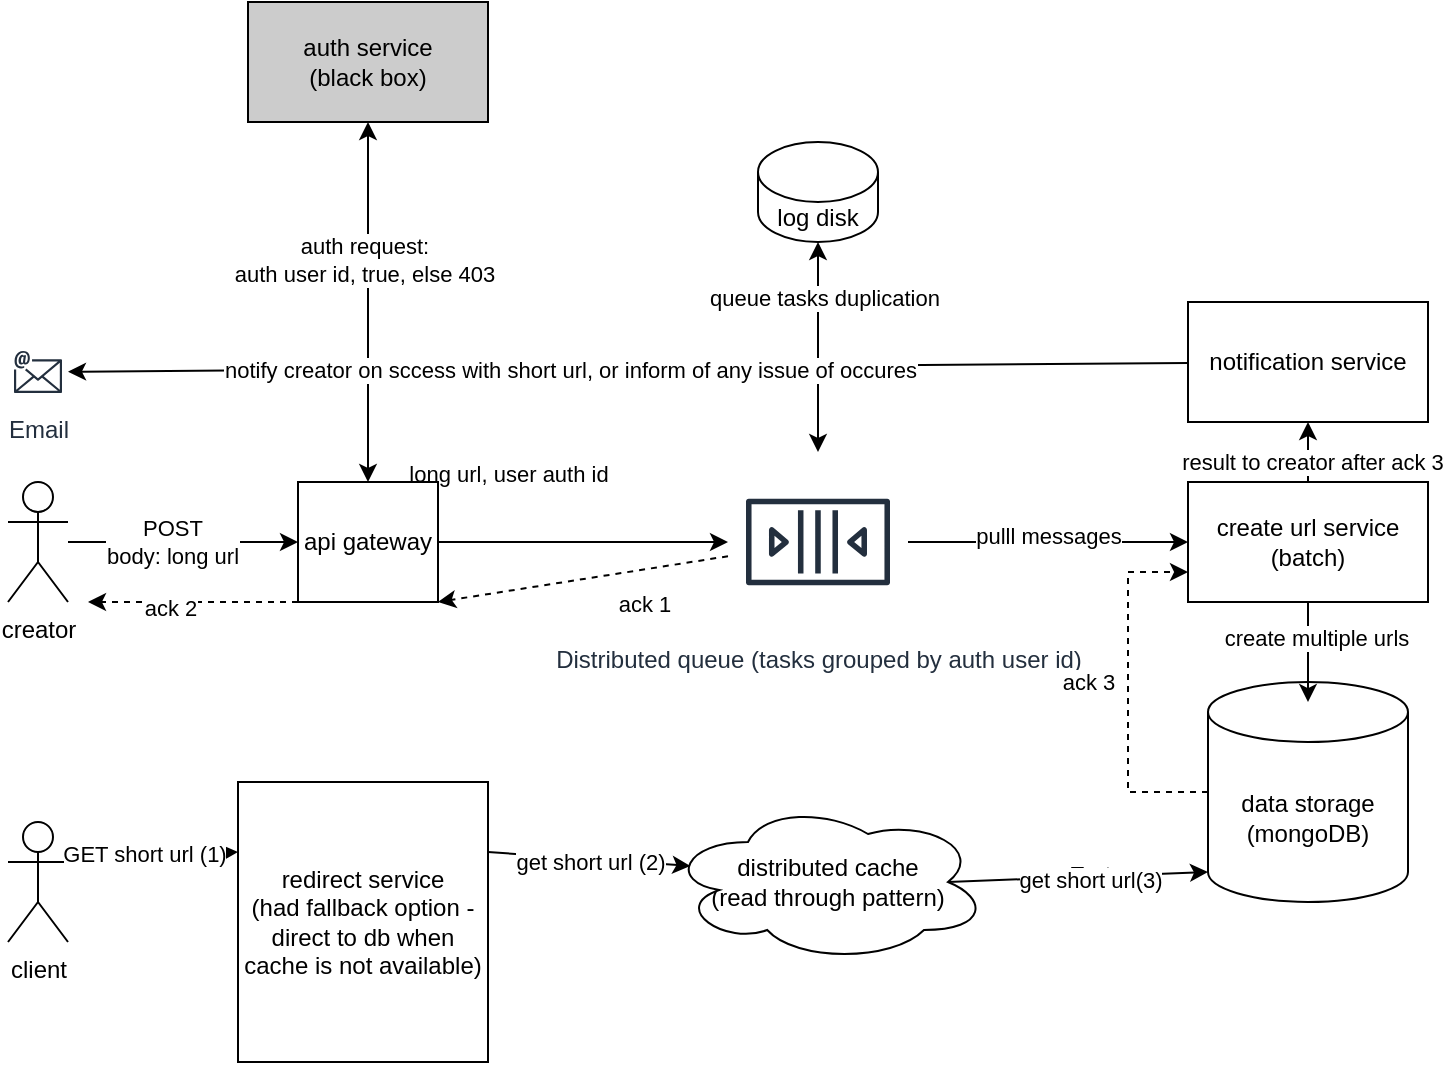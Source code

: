 <mxfile version="24.3.1" type="google">
  <diagram name="Page-1" id="F-y-0sWaQkqpVioM3E1m">
    <mxGraphModel grid="1" page="1" gridSize="10" guides="1" tooltips="1" connect="1" arrows="1" fold="1" pageScale="1" pageWidth="850" pageHeight="1100" math="0" shadow="0">
      <root>
        <mxCell id="0" />
        <mxCell id="1" parent="0" />
        <mxCell id="bNnXcnh-NX75GQILxVVv-1" value="creator" style="shape=umlActor;verticalLabelPosition=bottom;verticalAlign=top;html=1;outlineConnect=0;" vertex="1" parent="1">
          <mxGeometry x="40" y="120" width="30" height="60" as="geometry" />
        </mxCell>
        <mxCell id="bNnXcnh-NX75GQILxVVv-2" value="client" style="shape=umlActor;verticalLabelPosition=bottom;verticalAlign=top;html=1;outlineConnect=0;" vertex="1" parent="1">
          <mxGeometry x="40" y="290" width="30" height="60" as="geometry" />
        </mxCell>
        <mxCell id="bNnXcnh-NX75GQILxVVv-3" value="create url service&lt;br&gt;(batch)" style="rounded=0;whiteSpace=wrap;html=1;" vertex="1" parent="1">
          <mxGeometry x="630" y="120" width="120" height="60" as="geometry" />
        </mxCell>
        <mxCell id="bNnXcnh-NX75GQILxVVv-6" value="Distributed queue (tasks grouped by auth user id)" style="sketch=0;outlineConnect=0;fontColor=#232F3E;gradientColor=none;strokeColor=#232F3E;fillColor=#ffffff;dashed=0;verticalLabelPosition=bottom;verticalAlign=top;align=center;html=1;fontSize=12;fontStyle=0;aspect=fixed;shape=mxgraph.aws4.resourceIcon;resIcon=mxgraph.aws4.queue;" vertex="1" parent="1">
          <mxGeometry x="400" y="105" width="90" height="90" as="geometry" />
        </mxCell>
        <mxCell id="bNnXcnh-NX75GQILxVVv-7" value="auth service&lt;br&gt;(black box)" style="rounded=0;whiteSpace=wrap;html=1;fillColor=#CCCCCC;" vertex="1" parent="1">
          <mxGeometry x="160" y="-120" width="120" height="60" as="geometry" />
        </mxCell>
        <mxCell id="bNnXcnh-NX75GQILxVVv-9" value="" style="endArrow=classic;html=1;rounded=0;entryX=0;entryY=0.5;entryDx=0;entryDy=0;" edge="1" parent="1" source="bNnXcnh-NX75GQILxVVv-1" target="bNnXcnh-NX75GQILxVVv-24">
          <mxGeometry width="50" height="50" relative="1" as="geometry">
            <mxPoint x="400" y="410" as="sourcePoint" />
            <mxPoint x="180" y="150" as="targetPoint" />
          </mxGeometry>
        </mxCell>
        <mxCell id="bNnXcnh-NX75GQILxVVv-10" value="POST&lt;br&gt;body: long url" style="edgeLabel;html=1;align=center;verticalAlign=middle;resizable=0;points=[];" connectable="0" vertex="1" parent="bNnXcnh-NX75GQILxVVv-9">
          <mxGeometry x="-0.345" y="-1" relative="1" as="geometry">
            <mxPoint x="14" y="-1" as="offset" />
          </mxGeometry>
        </mxCell>
        <mxCell id="bNnXcnh-NX75GQILxVVv-13" value="notification service" style="rounded=0;whiteSpace=wrap;html=1;" vertex="1" parent="1">
          <mxGeometry x="630" y="30" width="120" height="60" as="geometry" />
        </mxCell>
        <mxCell id="bNnXcnh-NX75GQILxVVv-14" value="" style="endArrow=classic;startArrow=classic;html=1;rounded=0;entryX=0.5;entryY=1;entryDx=0;entryDy=0;exitX=0.5;exitY=0;exitDx=0;exitDy=0;" edge="1" parent="1" source="bNnXcnh-NX75GQILxVVv-24" target="bNnXcnh-NX75GQILxVVv-7">
          <mxGeometry width="50" height="50" relative="1" as="geometry">
            <mxPoint x="220" y="110" as="sourcePoint" />
            <mxPoint x="240" y="20" as="targetPoint" />
          </mxGeometry>
        </mxCell>
        <mxCell id="bNnXcnh-NX75GQILxVVv-15" value="auth request:&lt;br&gt;auth user id, true, else 403" style="edgeLabel;html=1;align=center;verticalAlign=middle;resizable=0;points=[];" connectable="0" vertex="1" parent="bNnXcnh-NX75GQILxVVv-14">
          <mxGeometry x="0.235" y="2" relative="1" as="geometry">
            <mxPoint as="offset" />
          </mxGeometry>
        </mxCell>
        <mxCell id="bNnXcnh-NX75GQILxVVv-16" value="" style="endArrow=classic;html=1;rounded=0;exitX=1;exitY=0.5;exitDx=0;exitDy=0;" edge="1" parent="1" source="bNnXcnh-NX75GQILxVVv-24" target="bNnXcnh-NX75GQILxVVv-6">
          <mxGeometry width="50" height="50" relative="1" as="geometry">
            <mxPoint x="260" y="150" as="sourcePoint" />
            <mxPoint x="380" y="20" as="targetPoint" />
          </mxGeometry>
        </mxCell>
        <mxCell id="bNnXcnh-NX75GQILxVVv-17" value="long url, user auth id" style="edgeLabel;html=1;align=center;verticalAlign=middle;resizable=0;points=[];" connectable="0" vertex="1" parent="bNnXcnh-NX75GQILxVVv-16">
          <mxGeometry x="-0.533" y="1" relative="1" as="geometry">
            <mxPoint x="1" y="-33" as="offset" />
          </mxGeometry>
        </mxCell>
        <mxCell id="bNnXcnh-NX75GQILxVVv-19" value="" style="endArrow=classic;html=1;rounded=0;dashed=1;entryX=1;entryY=1;entryDx=0;entryDy=0;" edge="1" parent="1" source="bNnXcnh-NX75GQILxVVv-6" target="bNnXcnh-NX75GQILxVVv-24">
          <mxGeometry width="50" height="50" relative="1" as="geometry">
            <mxPoint x="400" y="180" as="sourcePoint" />
            <mxPoint x="240" y="170" as="targetPoint" />
          </mxGeometry>
        </mxCell>
        <mxCell id="bNnXcnh-NX75GQILxVVv-20" value="ack 1" style="edgeLabel;html=1;align=center;verticalAlign=middle;resizable=0;points=[];" connectable="0" vertex="1" parent="bNnXcnh-NX75GQILxVVv-19">
          <mxGeometry x="-0.438" y="3" relative="1" as="geometry">
            <mxPoint x="-2" y="14" as="offset" />
          </mxGeometry>
        </mxCell>
        <mxCell id="bNnXcnh-NX75GQILxVVv-21" value="" style="endArrow=classic;html=1;rounded=0;dashed=1;exitX=0;exitY=1;exitDx=0;exitDy=0;" edge="1" parent="1" source="bNnXcnh-NX75GQILxVVv-24">
          <mxGeometry width="50" height="50" relative="1" as="geometry">
            <mxPoint x="150" y="210" as="sourcePoint" />
            <mxPoint x="80" y="180" as="targetPoint" />
          </mxGeometry>
        </mxCell>
        <mxCell id="bNnXcnh-NX75GQILxVVv-22" value="ack 2" style="edgeLabel;html=1;align=center;verticalAlign=middle;resizable=0;points=[];" connectable="0" vertex="1" parent="bNnXcnh-NX75GQILxVVv-21">
          <mxGeometry x="-0.438" y="3" relative="1" as="geometry">
            <mxPoint x="-35" as="offset" />
          </mxGeometry>
        </mxCell>
        <mxCell id="bNnXcnh-NX75GQILxVVv-24" value="api gateway" style="rounded=0;whiteSpace=wrap;html=1;" vertex="1" parent="1">
          <mxGeometry x="185" y="120" width="70" height="60" as="geometry" />
        </mxCell>
        <mxCell id="bNnXcnh-NX75GQILxVVv-25" value="Email" style="sketch=0;outlineConnect=0;fontColor=#232F3E;gradientColor=none;strokeColor=#232F3E;fillColor=#ffffff;dashed=0;verticalLabelPosition=bottom;verticalAlign=top;align=center;html=1;fontSize=12;fontStyle=0;aspect=fixed;shape=mxgraph.aws4.resourceIcon;resIcon=mxgraph.aws4.email;" vertex="1" parent="1">
          <mxGeometry x="40" y="50" width="30" height="30" as="geometry" />
        </mxCell>
        <mxCell id="bNnXcnh-NX75GQILxVVv-26" value="" style="endArrow=classic;html=1;rounded=0;entryX=0;entryY=0.5;entryDx=0;entryDy=0;" edge="1" parent="1" source="bNnXcnh-NX75GQILxVVv-6" target="bNnXcnh-NX75GQILxVVv-3">
          <mxGeometry width="50" height="50" relative="1" as="geometry">
            <mxPoint x="400" y="170" as="sourcePoint" />
            <mxPoint x="450" y="120" as="targetPoint" />
          </mxGeometry>
        </mxCell>
        <mxCell id="bNnXcnh-NX75GQILxVVv-27" value="pulll messages" style="edgeLabel;html=1;align=center;verticalAlign=middle;resizable=0;points=[];" connectable="0" vertex="1" parent="bNnXcnh-NX75GQILxVVv-26">
          <mxGeometry y="3" relative="1" as="geometry">
            <mxPoint as="offset" />
          </mxGeometry>
        </mxCell>
        <mxCell id="bNnXcnh-NX75GQILxVVv-28" value="log disk" style="shape=cylinder3;whiteSpace=wrap;html=1;boundedLbl=1;backgroundOutline=1;size=15;" vertex="1" parent="1">
          <mxGeometry x="415" y="-50" width="60" height="50" as="geometry" />
        </mxCell>
        <mxCell id="bNnXcnh-NX75GQILxVVv-30" value="" style="endArrow=classic;startArrow=classic;html=1;rounded=0;entryX=0.5;entryY=1;entryDx=0;entryDy=0;entryPerimeter=0;" edge="1" parent="1" source="bNnXcnh-NX75GQILxVVv-6" target="bNnXcnh-NX75GQILxVVv-28">
          <mxGeometry width="50" height="50" relative="1" as="geometry">
            <mxPoint x="430" y="90" as="sourcePoint" />
            <mxPoint x="480" y="40" as="targetPoint" />
          </mxGeometry>
        </mxCell>
        <mxCell id="bNnXcnh-NX75GQILxVVv-31" value="queue tasks duplication" style="edgeLabel;html=1;align=center;verticalAlign=middle;resizable=0;points=[];" connectable="0" vertex="1" parent="bNnXcnh-NX75GQILxVVv-30">
          <mxGeometry x="0.467" y="-3" relative="1" as="geometry">
            <mxPoint as="offset" />
          </mxGeometry>
        </mxCell>
        <mxCell id="bNnXcnh-NX75GQILxVVv-32" value="data storage&lt;br&gt;(mongoDB)" style="shape=cylinder3;whiteSpace=wrap;html=1;boundedLbl=1;backgroundOutline=1;size=15;" vertex="1" parent="1">
          <mxGeometry x="640" y="220" width="100" height="110" as="geometry" />
        </mxCell>
        <mxCell id="bNnXcnh-NX75GQILxVVv-33" value="" style="endArrow=classic;html=1;rounded=0;entryX=0.5;entryY=0.091;entryDx=0;entryDy=0;entryPerimeter=0;exitX=0.5;exitY=1;exitDx=0;exitDy=0;" edge="1" parent="1" source="bNnXcnh-NX75GQILxVVv-3" target="bNnXcnh-NX75GQILxVVv-32">
          <mxGeometry width="50" height="50" relative="1" as="geometry">
            <mxPoint x="600" y="220" as="sourcePoint" />
            <mxPoint x="450" y="430" as="targetPoint" />
          </mxGeometry>
        </mxCell>
        <mxCell id="bNnXcnh-NX75GQILxVVv-34" value="create multiple urls" style="edgeLabel;html=1;align=center;verticalAlign=middle;resizable=0;points=[];" connectable="0" vertex="1" parent="bNnXcnh-NX75GQILxVVv-33">
          <mxGeometry x="-0.28" y="4" relative="1" as="geometry">
            <mxPoint as="offset" />
          </mxGeometry>
        </mxCell>
        <mxCell id="bNnXcnh-NX75GQILxVVv-35" value="" style="endArrow=classic;html=1;rounded=0;entryX=0;entryY=0.75;entryDx=0;entryDy=0;dashed=1;exitX=0;exitY=0.5;exitDx=0;exitDy=0;exitPerimeter=0;" edge="1" parent="1" source="bNnXcnh-NX75GQILxVVv-32" target="bNnXcnh-NX75GQILxVVv-3">
          <mxGeometry width="50" height="50" relative="1" as="geometry">
            <mxPoint x="610" y="240" as="sourcePoint" />
            <mxPoint x="450" y="120" as="targetPoint" />
            <Array as="points">
              <mxPoint x="600" y="275" />
              <mxPoint x="600" y="165" />
            </Array>
          </mxGeometry>
        </mxCell>
        <mxCell id="bNnXcnh-NX75GQILxVVv-37" value="ack 3" style="edgeLabel;html=1;align=center;verticalAlign=middle;resizable=0;points=[];" connectable="0" vertex="1" parent="bNnXcnh-NX75GQILxVVv-35">
          <mxGeometry x="-0.38" relative="1" as="geometry">
            <mxPoint x="-20" y="-39" as="offset" />
          </mxGeometry>
        </mxCell>
        <mxCell id="bNnXcnh-NX75GQILxVVv-38" value="" style="endArrow=classic;html=1;rounded=0;entryX=0.5;entryY=1;entryDx=0;entryDy=0;" edge="1" parent="1" source="bNnXcnh-NX75GQILxVVv-3" target="bNnXcnh-NX75GQILxVVv-13">
          <mxGeometry width="50" height="50" relative="1" as="geometry">
            <mxPoint x="400" y="170" as="sourcePoint" />
            <mxPoint x="450" y="120" as="targetPoint" />
          </mxGeometry>
        </mxCell>
        <mxCell id="bNnXcnh-NX75GQILxVVv-44" value="result to creator after ack 3" style="edgeLabel;html=1;align=center;verticalAlign=middle;resizable=0;points=[];" connectable="0" vertex="1" parent="bNnXcnh-NX75GQILxVVv-38">
          <mxGeometry x="-0.333" y="-2" relative="1" as="geometry">
            <mxPoint as="offset" />
          </mxGeometry>
        </mxCell>
        <mxCell id="bNnXcnh-NX75GQILxVVv-40" value="" style="endArrow=classic;html=1;rounded=0;" edge="1" parent="1" source="bNnXcnh-NX75GQILxVVv-13" target="bNnXcnh-NX75GQILxVVv-25">
          <mxGeometry width="50" height="50" relative="1" as="geometry">
            <mxPoint x="400" y="170" as="sourcePoint" />
            <mxPoint x="450" y="120" as="targetPoint" />
          </mxGeometry>
        </mxCell>
        <mxCell id="bNnXcnh-NX75GQILxVVv-41" value="notify creator on sccess with short url, or inform of any issue of occures" style="edgeLabel;html=1;align=center;verticalAlign=middle;resizable=0;points=[];" connectable="0" vertex="1" parent="bNnXcnh-NX75GQILxVVv-40">
          <mxGeometry x="0.104" y="1" relative="1" as="geometry">
            <mxPoint as="offset" />
          </mxGeometry>
        </mxCell>
        <mxCell id="bNnXcnh-NX75GQILxVVv-46" value="redirect service&lt;br&gt;(had fallback option - direct to db when cache is not available)" style="rounded=0;whiteSpace=wrap;html=1;" vertex="1" parent="1">
          <mxGeometry x="155" y="270" width="125" height="140" as="geometry" />
        </mxCell>
        <mxCell id="bNnXcnh-NX75GQILxVVv-47" value="" style="endArrow=classic;html=1;rounded=0;exitX=1;exitY=0.333;exitDx=0;exitDy=0;exitPerimeter=0;entryX=0;entryY=0.25;entryDx=0;entryDy=0;" edge="1" parent="1" source="bNnXcnh-NX75GQILxVVv-2" target="bNnXcnh-NX75GQILxVVv-46">
          <mxGeometry width="50" height="50" relative="1" as="geometry">
            <mxPoint x="350" y="310" as="sourcePoint" />
            <mxPoint x="400" y="260" as="targetPoint" />
          </mxGeometry>
        </mxCell>
        <mxCell id="bNnXcnh-NX75GQILxVVv-48" value="GET short url (1)" style="edgeLabel;html=1;align=center;verticalAlign=middle;resizable=0;points=[];" connectable="0" vertex="1" parent="bNnXcnh-NX75GQILxVVv-47">
          <mxGeometry x="-0.124" y="2" relative="1" as="geometry">
            <mxPoint as="offset" />
          </mxGeometry>
        </mxCell>
        <mxCell id="bNnXcnh-NX75GQILxVVv-49" value="distributed cache&lt;br&gt;(read through pattern)" style="ellipse;shape=cloud;whiteSpace=wrap;html=1;" vertex="1" parent="1">
          <mxGeometry x="370" y="280" width="160" height="80" as="geometry" />
        </mxCell>
        <mxCell id="bNnXcnh-NX75GQILxVVv-50" value="" style="endArrow=classic;html=1;rounded=0;exitX=1;exitY=0.25;exitDx=0;exitDy=0;entryX=0.07;entryY=0.4;entryDx=0;entryDy=0;entryPerimeter=0;" edge="1" parent="1" source="bNnXcnh-NX75GQILxVVv-46" target="bNnXcnh-NX75GQILxVVv-49">
          <mxGeometry width="50" height="50" relative="1" as="geometry">
            <mxPoint x="350" y="310" as="sourcePoint" />
            <mxPoint x="400" y="260" as="targetPoint" />
          </mxGeometry>
        </mxCell>
        <mxCell id="bNnXcnh-NX75GQILxVVv-51" value="get short url (2)" style="edgeLabel;html=1;align=center;verticalAlign=middle;resizable=0;points=[];" connectable="0" vertex="1" parent="bNnXcnh-NX75GQILxVVv-50">
          <mxGeometry x="0.25" relative="1" as="geometry">
            <mxPoint x="-13" as="offset" />
          </mxGeometry>
        </mxCell>
        <mxCell id="bNnXcnh-NX75GQILxVVv-52" value="" style="endArrow=classic;html=1;rounded=0;entryX=0;entryY=1;entryDx=0;entryDy=-15;entryPerimeter=0;exitX=0.875;exitY=0.5;exitDx=0;exitDy=0;exitPerimeter=0;" edge="1" parent="1" source="bNnXcnh-NX75GQILxVVv-49" target="bNnXcnh-NX75GQILxVVv-32">
          <mxGeometry width="50" height="50" relative="1" as="geometry">
            <mxPoint x="350" y="310" as="sourcePoint" />
            <mxPoint x="400" y="260" as="targetPoint" />
          </mxGeometry>
        </mxCell>
        <mxCell id="bNnXcnh-NX75GQILxVVv-53" value="Text" style="edgeLabel;html=1;align=center;verticalAlign=middle;resizable=0;points=[];" connectable="0" vertex="1" parent="bNnXcnh-NX75GQILxVVv-52">
          <mxGeometry x="0.374" y="1" relative="1" as="geometry">
            <mxPoint x="-19" as="offset" />
          </mxGeometry>
        </mxCell>
        <mxCell id="bNnXcnh-NX75GQILxVVv-57" value="get short url(3)" style="edgeLabel;html=1;align=center;verticalAlign=middle;resizable=0;points=[];" connectable="0" vertex="1" parent="bNnXcnh-NX75GQILxVVv-52">
          <mxGeometry x="0.084" y="-1" relative="1" as="geometry">
            <mxPoint as="offset" />
          </mxGeometry>
        </mxCell>
      </root>
    </mxGraphModel>
  </diagram>
</mxfile>
